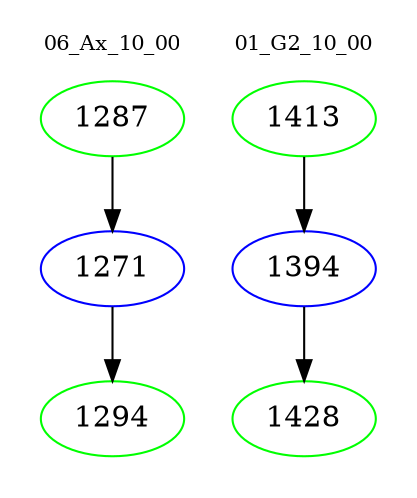 digraph{
subgraph cluster_0 {
color = white
label = "06_Ax_10_00";
fontsize=10;
T0_1287 [label="1287", color="green"]
T0_1287 -> T0_1271 [color="black"]
T0_1271 [label="1271", color="blue"]
T0_1271 -> T0_1294 [color="black"]
T0_1294 [label="1294", color="green"]
}
subgraph cluster_1 {
color = white
label = "01_G2_10_00";
fontsize=10;
T1_1413 [label="1413", color="green"]
T1_1413 -> T1_1394 [color="black"]
T1_1394 [label="1394", color="blue"]
T1_1394 -> T1_1428 [color="black"]
T1_1428 [label="1428", color="green"]
}
}
